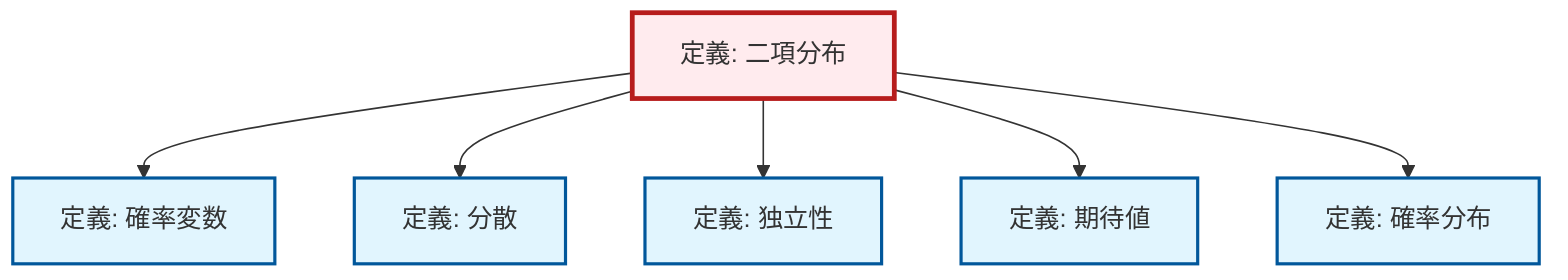 graph TD
    classDef definition fill:#e1f5fe,stroke:#01579b,stroke-width:2px
    classDef theorem fill:#f3e5f5,stroke:#4a148c,stroke-width:2px
    classDef axiom fill:#fff3e0,stroke:#e65100,stroke-width:2px
    classDef example fill:#e8f5e9,stroke:#1b5e20,stroke-width:2px
    classDef current fill:#ffebee,stroke:#b71c1c,stroke-width:3px
    def-probability-distribution["定義: 確率分布"]:::definition
    def-binomial-distribution["定義: 二項分布"]:::definition
    def-independence["定義: 独立性"]:::definition
    def-variance["定義: 分散"]:::definition
    def-expectation["定義: 期待値"]:::definition
    def-random-variable["定義: 確率変数"]:::definition
    def-binomial-distribution --> def-random-variable
    def-binomial-distribution --> def-variance
    def-binomial-distribution --> def-independence
    def-binomial-distribution --> def-expectation
    def-binomial-distribution --> def-probability-distribution
    class def-binomial-distribution current